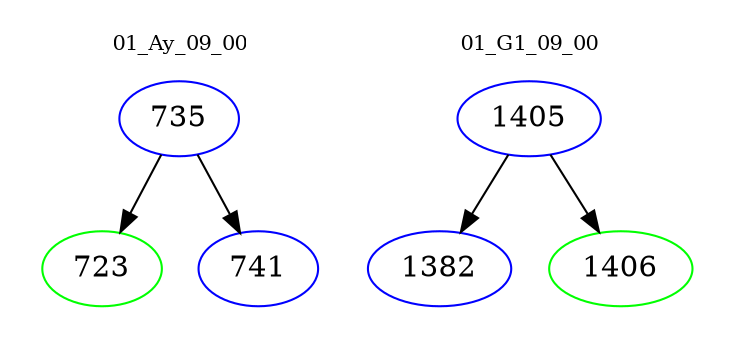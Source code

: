 digraph{
subgraph cluster_0 {
color = white
label = "01_Ay_09_00";
fontsize=10;
T0_735 [label="735", color="blue"]
T0_735 -> T0_723 [color="black"]
T0_723 [label="723", color="green"]
T0_735 -> T0_741 [color="black"]
T0_741 [label="741", color="blue"]
}
subgraph cluster_1 {
color = white
label = "01_G1_09_00";
fontsize=10;
T1_1405 [label="1405", color="blue"]
T1_1405 -> T1_1382 [color="black"]
T1_1382 [label="1382", color="blue"]
T1_1405 -> T1_1406 [color="black"]
T1_1406 [label="1406", color="green"]
}
}

